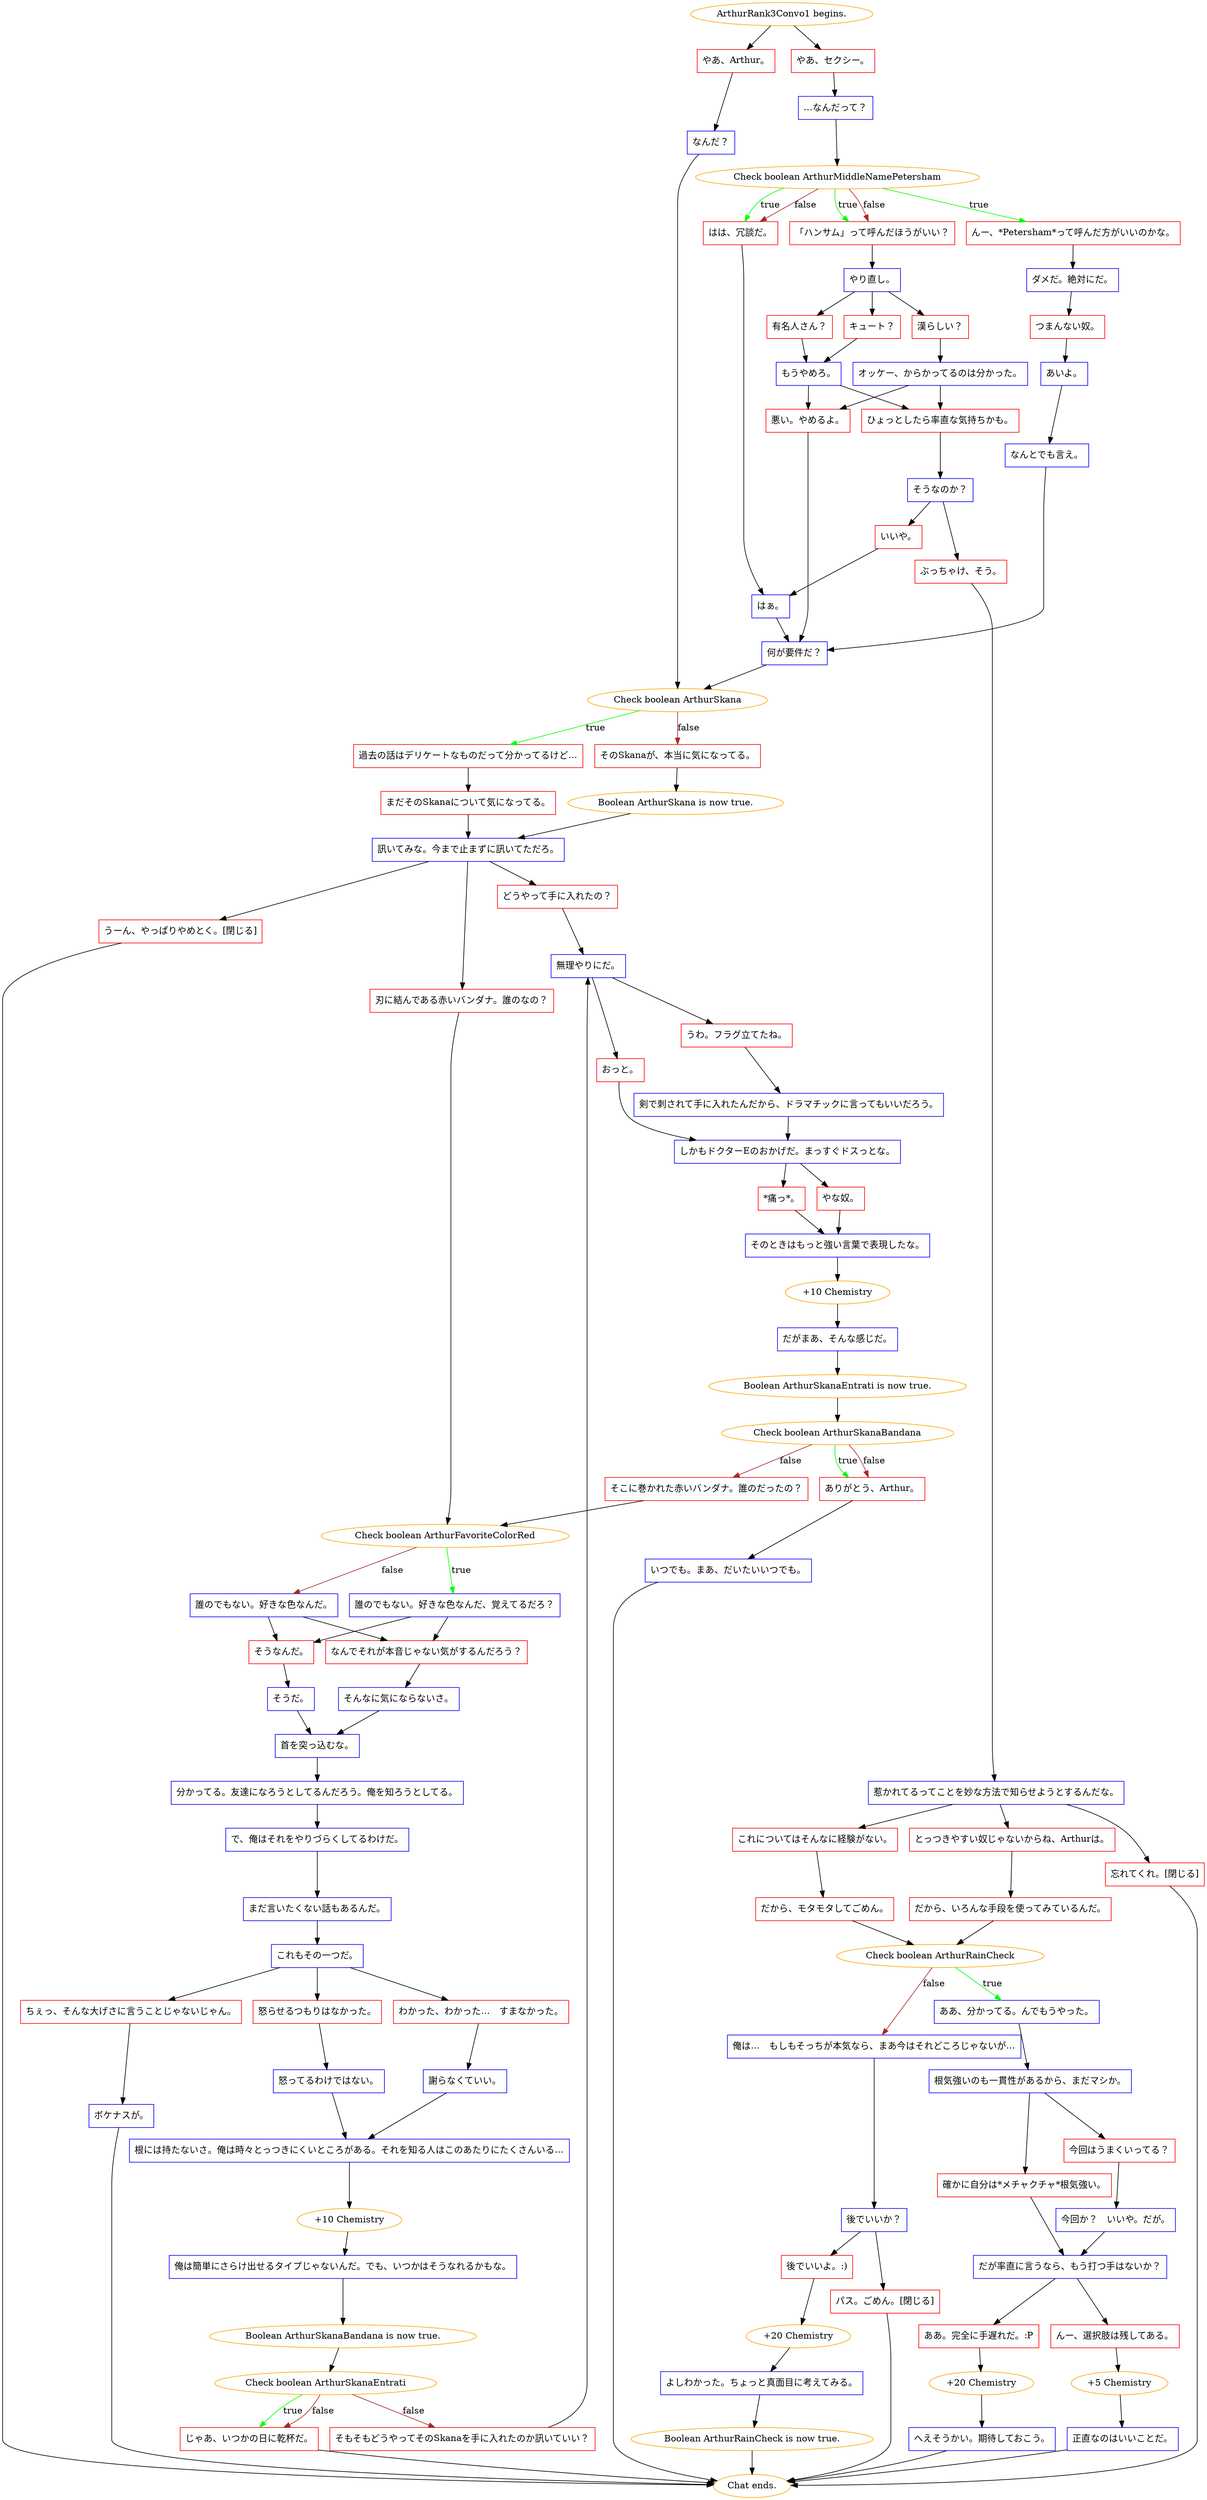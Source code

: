 digraph {
	"ArthurRank3Convo1 begins." [color=orange];
		"ArthurRank3Convo1 begins." -> j1890294971;
		"ArthurRank3Convo1 begins." -> j4167760429;
	j1890294971 [label="やあ、Arthur。",shape=box,color=red];
		j1890294971 -> j3312076784;
	j4167760429 [label="やあ、セクシー。",shape=box,color=red];
		j4167760429 -> j2759575122;
	j3312076784 [label="なんだ？",shape=box,color=blue];
		j3312076784 -> j4196321463;
	j2759575122 [label="…なんだって？",shape=box,color=blue];
		j2759575122 -> j3966342961;
	j4196321463 [label="Check boolean ArthurSkana",color=orange];
		j4196321463 -> j1173973568 [label=true,color=green];
		j4196321463 -> j338265077 [label=false,color=brown];
	j3966342961 [label="Check boolean ArthurMiddleNamePetersham",color=orange];
		j3966342961 -> j1495238244 [label=true,color=green];
		j3966342961 -> j2995913354 [label=true,color=green];
		j3966342961 -> j666020147 [label=true,color=green];
		j3966342961 -> j2995913354 [label=false,color=brown];
		j3966342961 -> j666020147 [label=false,color=brown];
	j1173973568 [label="過去の話はデリケートなものだって分かってるけど…",shape=box,color=red];
		j1173973568 -> j885460918;
	j338265077 [label="そのSkanaが、本当に気になってる。",shape=box,color=red];
		j338265077 -> j3316816479;
	j1495238244 [label="んー、*Petersham*って呼んだ方がいいのかな。",shape=box,color=red];
		j1495238244 -> j1664740294;
	j2995913354 [label="「ハンサム」って呼んだほうがいい？",shape=box,color=red];
		j2995913354 -> j480981529;
	j666020147 [label="はは、冗談だ。",shape=box,color=red];
		j666020147 -> j2561927043;
	j885460918 [label="まだそのSkanaについて気になってる。",shape=box,color=red];
		j885460918 -> j784302302;
	j3316816479 [label="Boolean ArthurSkana is now true.",color=orange];
		j3316816479 -> j784302302;
	j1664740294 [label="ダメだ。絶対にだ。",shape=box,color=blue];
		j1664740294 -> j1234096350;
	j480981529 [label="やり直し。",shape=box,color=blue];
		j480981529 -> j1703058104;
		j480981529 -> j4084358357;
		j480981529 -> j1037453969;
	j2561927043 [label="はぁ。",shape=box,color=blue];
		j2561927043 -> j2498465455;
	j784302302 [label="訊いてみな。今まで止まずに訊いてただろ。",shape=box,color=blue];
		j784302302 -> j1923726724;
		j784302302 -> j2650088153;
		j784302302 -> j1796279834;
	j1234096350 [label="つまんない奴。",shape=box,color=red];
		j1234096350 -> j3904685565;
	j1703058104 [label="キュート？",shape=box,color=red];
		j1703058104 -> j3812822061;
	j4084358357 [label="有名人さん？",shape=box,color=red];
		j4084358357 -> j3812822061;
	j1037453969 [label="漢らしい？",shape=box,color=red];
		j1037453969 -> j2681623714;
	j2498465455 [label="何が要件だ？",shape=box,color=blue];
		j2498465455 -> j4196321463;
	j1923726724 [label="どうやって手に入れたの？",shape=box,color=red];
		j1923726724 -> j2996151884;
	j2650088153 [label="刃に結んである赤いバンダナ。誰のなの？",shape=box,color=red];
		j2650088153 -> j2887898851;
	j1796279834 [label="うーん、やっぱりやめとく。[閉じる]",shape=box,color=red];
		j1796279834 -> "Chat ends.";
	j3904685565 [label="あいよ。",shape=box,color=blue];
		j3904685565 -> j3434566604;
	j3812822061 [label="もうやめろ。",shape=box,color=blue];
		j3812822061 -> j1225915880;
		j3812822061 -> j2860163503;
	j2681623714 [label="オッケー、からかってるのは分かった。",shape=box,color=blue];
		j2681623714 -> j2860163503;
		j2681623714 -> j1225915880;
	j2996151884 [label="無理やりにだ。",shape=box,color=blue];
		j2996151884 -> j1625172104;
		j2996151884 -> j2724376365;
	j2887898851 [label="Check boolean ArthurFavoriteColorRed",color=orange];
		j2887898851 -> j1143270079 [label=true,color=green];
		j2887898851 -> j3074700401 [label=false,color=brown];
	"Chat ends." [color=orange];
	j3434566604 [label="なんとでも言え。",shape=box,color=blue];
		j3434566604 -> j2498465455;
	j1225915880 [label="悪い。やめるよ。",shape=box,color=red];
		j1225915880 -> j2498465455;
	j2860163503 [label="ひょっとしたら率直な気持ちかも。",shape=box,color=red];
		j2860163503 -> j1014802341;
	j1625172104 [label="おっと。",shape=box,color=red];
		j1625172104 -> j2450198608;
	j2724376365 [label="うわ。フラグ立てたね。",shape=box,color=red];
		j2724376365 -> j250497885;
	j1143270079 [label="誰のでもない。好きな色なんだ、覚えてるだろ？",shape=box,color=blue];
		j1143270079 -> j2190225103;
		j1143270079 -> j633103501;
	j3074700401 [label="誰のでもない。好きな色なんだ。",shape=box,color=blue];
		j3074700401 -> j2190225103;
		j3074700401 -> j633103501;
	j1014802341 [label="そうなのか？",shape=box,color=blue];
		j1014802341 -> j69027982;
		j1014802341 -> j3776975924;
	j2450198608 [label="しかもドクターEのおかげだ。まっすぐドスっとな。",shape=box,color=blue];
		j2450198608 -> j3075783643;
		j2450198608 -> j1278783151;
	j250497885 [label="剣で刺されて手に入れたんだから、ドラマチックに言ってもいいだろう。",shape=box,color=blue];
		j250497885 -> j2450198608;
	j2190225103 [label="なんでそれが本音じゃない気がするんだろう？",shape=box,color=red];
		j2190225103 -> j254470251;
	j633103501 [label="そうなんだ。",shape=box,color=red];
		j633103501 -> j4044940472;
	j69027982 [label="いいや。",shape=box,color=red];
		j69027982 -> j2561927043;
	j3776975924 [label="ぶっちゃけ、そう。",shape=box,color=red];
		j3776975924 -> j2580857018;
	j3075783643 [label="*痛っ*。",shape=box,color=red];
		j3075783643 -> j2672980086;
	j1278783151 [label="やな奴。",shape=box,color=red];
		j1278783151 -> j2672980086;
	j254470251 [label="そんなに気にならないさ。",shape=box,color=blue];
		j254470251 -> j1356113337;
	j4044940472 [label="そうだ。",shape=box,color=blue];
		j4044940472 -> j1356113337;
	j2580857018 [label="惹かれてるってことを妙な方法で知らせようとするんだな。",shape=box,color=blue];
		j2580857018 -> j2354270630;
		j2580857018 -> j909557681;
		j2580857018 -> j486762530;
	j2672980086 [label="そのときはもっと強い言葉で表現したな。",shape=box,color=blue];
		j2672980086 -> j3228867037;
	j1356113337 [label="首を突っ込むな。",shape=box,color=blue];
		j1356113337 -> j686971470;
	j2354270630 [label="とっつきやすい奴じゃないからね、Arthurは。",shape=box,color=red];
		j2354270630 -> j751176815;
	j909557681 [label="これについてはそんなに経験がない。",shape=box,color=red];
		j909557681 -> j3330735917;
	j486762530 [label="忘れてくれ。[閉じる]",shape=box,color=red];
		j486762530 -> "Chat ends.";
	j3228867037 [label="+10 Chemistry",color=orange];
		j3228867037 -> j492262252;
	j686971470 [label="分かってる。友達になろうとしてるんだろう。俺を知ろうとしてる。",shape=box,color=blue];
		j686971470 -> j4184232410;
	j751176815 [label="だから、いろんな手段を使ってみているんだ。",shape=box,color=red];
		j751176815 -> j1250217796;
	j3330735917 [label="だから、モタモタしてごめん。",shape=box,color=red];
		j3330735917 -> j1250217796;
	j492262252 [label="だがまあ、そんな感じだ。",shape=box,color=blue];
		j492262252 -> j956292130;
	j4184232410 [label="で、俺はそれをやりづらくしてるわけだ。",shape=box,color=blue];
		j4184232410 -> j2721713330;
	j1250217796 [label="Check boolean ArthurRainCheck",color=orange];
		j1250217796 -> j1476704366 [label=true,color=green];
		j1250217796 -> j474551266 [label=false,color=brown];
	j956292130 [label="Boolean ArthurSkanaEntrati is now true.",color=orange];
		j956292130 -> j3426820493;
	j2721713330 [label="まだ言いたくない話もあるんだ。",shape=box,color=blue];
		j2721713330 -> j3402931083;
	j1476704366 [label="ああ、分かってる。んでもうやった。",shape=box,color=blue];
		j1476704366 -> j4140244381;
	j474551266 [label="俺は…　もしもそっちが本気なら、まあ今はそれどころじゃないが…",shape=box,color=blue];
		j474551266 -> j863583203;
	j3426820493 [label="Check boolean ArthurSkanaBandana",color=orange];
		j3426820493 -> j161022470 [label=true,color=green];
		j3426820493 -> j1003076422 [label=false,color=brown];
		j3426820493 -> j161022470 [label=false,color=brown];
	j3402931083 [label="これもその一つだ。",shape=box,color=blue];
		j3402931083 -> j3399833464;
		j3402931083 -> j1635385919;
		j3402931083 -> j3613658206;
	j4140244381 [label="根気強いのも一貫性があるから、まだマシか。",shape=box,color=blue];
		j4140244381 -> j3616081819;
		j4140244381 -> j273210804;
	j863583203 [label="後でいいか？",shape=box,color=blue];
		j863583203 -> j2290261630;
		j863583203 -> j227813838;
	j161022470 [label="ありがとう、Arthur。",shape=box,color=red];
		j161022470 -> j3337295547;
	j1003076422 [label="そこに巻かれた赤いバンダナ。誰のだったの？",shape=box,color=red];
		j1003076422 -> j2887898851;
	j3399833464 [label="怒らせるつもりはなかった。",shape=box,color=red];
		j3399833464 -> j1494752153;
	j1635385919 [label="わかった、わかった…　すまなかった。",shape=box,color=red];
		j1635385919 -> j988586844;
	j3613658206 [label="ちぇっ、そんな大げさに言うことじゃないじゃん。",shape=box,color=red];
		j3613658206 -> j1960641422;
	j3616081819 [label="確かに自分は*メチャクチャ*根気強い。",shape=box,color=red];
		j3616081819 -> j741084542;
	j273210804 [label="今回はうまくいってる？",shape=box,color=red];
		j273210804 -> j1895622671;
	j2290261630 [label="後でいいよ。:)",shape=box,color=red];
		j2290261630 -> j561306710;
	j227813838 [label="パス。ごめん。[閉じる]",shape=box,color=red];
		j227813838 -> "Chat ends.";
	j3337295547 [label="いつでも。まあ、だいたいいつでも。",shape=box,color=blue];
		j3337295547 -> "Chat ends.";
	j1494752153 [label="怒ってるわけではない。",shape=box,color=blue];
		j1494752153 -> j2800019868;
	j988586844 [label="謝らなくていい。",shape=box,color=blue];
		j988586844 -> j2800019868;
	j1960641422 [label="ボケナスが。",shape=box,color=blue];
		j1960641422 -> "Chat ends.";
	j741084542 [label="だが率直に言うなら、もう打つ手はないか？",shape=box,color=blue];
		j741084542 -> j1134463351;
		j741084542 -> j2978094393;
	j1895622671 [label="今回か？　いいや。だが。",shape=box,color=blue];
		j1895622671 -> j741084542;
	j561306710 [label="+20 Chemistry",color=orange];
		j561306710 -> j56500035;
	j2800019868 [label="根には持たないさ。俺は時々とっつきにくいところがある。それを知る人はこのあたりにたくさんいる…",shape=box,color=blue];
		j2800019868 -> j225913236;
	j1134463351 [label="ああ。完全に手遅れだ。:P",shape=box,color=red];
		j1134463351 -> j1454838810;
	j2978094393 [label="んー、選択肢は残してある。",shape=box,color=red];
		j2978094393 -> j197566752;
	j56500035 [label="よしわかった。ちょっと真面目に考えてみる。",shape=box,color=blue];
		j56500035 -> j1820130911;
	j225913236 [label="+10 Chemistry",color=orange];
		j225913236 -> j1295502443;
	j1454838810 [label="+20 Chemistry",color=orange];
		j1454838810 -> j1955479346;
	j197566752 [label="+5 Chemistry",color=orange];
		j197566752 -> j494486100;
	j1820130911 [label="Boolean ArthurRainCheck is now true.",color=orange];
		j1820130911 -> "Chat ends.";
	j1295502443 [label="俺は簡単にさらけ出せるタイプじゃないんだ。でも、いつかはそうなれるかもな。",shape=box,color=blue];
		j1295502443 -> j2766486205;
	j1955479346 [label="へえそうかい。期待しておこう。",shape=box,color=blue];
		j1955479346 -> "Chat ends.";
	j494486100 [label="正直なのはいいことだ。",shape=box,color=blue];
		j494486100 -> "Chat ends.";
	j2766486205 [label="Boolean ArthurSkanaBandana is now true.",color=orange];
		j2766486205 -> j4273923480;
	j4273923480 [label="Check boolean ArthurSkanaEntrati",color=orange];
		j4273923480 -> j1238118665 [label=true,color=green];
		j4273923480 -> j652081211 [label=false,color=brown];
		j4273923480 -> j1238118665 [label=false,color=brown];
	j1238118665 [label="じゃあ、いつかの日に乾杯だ。",shape=box,color=red];
		j1238118665 -> "Chat ends.";
	j652081211 [label="そもそもどうやってそのSkanaを手に入れたのか訊いていい？",shape=box,color=red];
		j652081211 -> j2996151884;
}